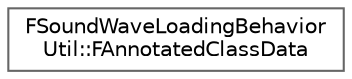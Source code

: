 digraph "Graphical Class Hierarchy"
{
 // INTERACTIVE_SVG=YES
 // LATEX_PDF_SIZE
  bgcolor="transparent";
  edge [fontname=Helvetica,fontsize=10,labelfontname=Helvetica,labelfontsize=10];
  node [fontname=Helvetica,fontsize=10,shape=box,height=0.2,width=0.4];
  rankdir="LR";
  Node0 [id="Node000000",label="FSoundWaveLoadingBehavior\lUtil::FAnnotatedClassData",height=0.2,width=0.4,color="grey40", fillcolor="white", style="filled",URL="$df/d22/structFSoundWaveLoadingBehaviorUtil_1_1FAnnotatedClassData.html",tooltip=" "];
}
